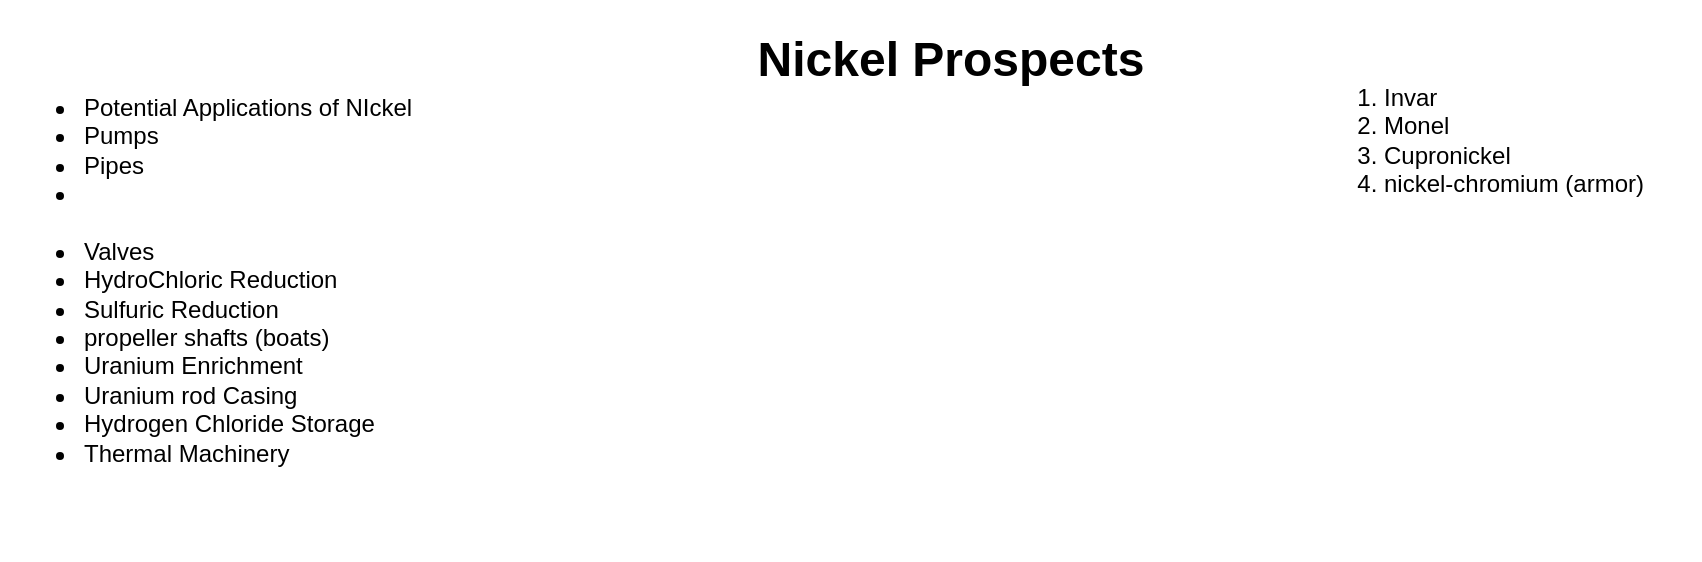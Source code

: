<mxfile>
    <diagram id="iFGa_D4UpRRFrXyIqBg6" name="Page-1">
        <mxGraphModel dx="864" dy="722" grid="1" gridSize="10" guides="1" tooltips="1" connect="1" arrows="1" fold="1" page="1" pageScale="1" pageWidth="850" pageHeight="1100" math="0" shadow="0">
            <root>
                <mxCell id="0"/>
                <mxCell id="1" parent="0"/>
                <mxCell id="2" value="&lt;ul&gt;&lt;li&gt;&lt;span&gt;Potential Applications of NIckel&lt;/span&gt;&lt;/li&gt;&lt;li&gt;Pumps&lt;br&gt;&lt;/li&gt;&lt;li&gt;Pipes&lt;/li&gt;&lt;li&gt;&lt;font color=&quot;#ffffff&quot; style=&quot;font-size: 12px&quot;&gt;&lt;span&gt;direct contact with concentrated hydrofluoric acid&lt;/span&gt;&lt;br&gt;&lt;/font&gt;&lt;/li&gt;&lt;li&gt;Valves&lt;/li&gt;&lt;li&gt;HydroChloric Reduction&lt;br&gt;&lt;/li&gt;&lt;li&gt;Sulfuric Reduction&lt;/li&gt;&lt;li&gt;propeller shafts (boats)&lt;/li&gt;&lt;li&gt;Uranium Enrichment&lt;br&gt;&lt;/li&gt;&lt;li&gt;Uranium rod Casing&lt;/li&gt;&lt;li&gt;Hydrogen Chloride Storage&lt;/li&gt;&lt;li&gt;Thermal Machinery&lt;/li&gt;&lt;/ul&gt;" style="text;strokeColor=none;fillColor=none;html=1;whiteSpace=wrap;verticalAlign=middle;overflow=hidden;" vertex="1" parent="1">
                    <mxGeometry width="260" height="280" as="geometry"/>
                </mxCell>
                <mxCell id="4" value="Nickel Prospects" style="text;strokeColor=none;fillColor=none;html=1;fontSize=24;fontStyle=1;verticalAlign=middle;align=center;" vertex="1" parent="1">
                    <mxGeometry x="250" y="10" width="450" height="40" as="geometry"/>
                </mxCell>
                <mxCell id="5" value="&lt;ol&gt;&lt;li&gt;Invar&lt;/li&gt;&lt;li&gt;Monel&lt;br&gt;&lt;/li&gt;&lt;li&gt;Cupronickel&lt;/li&gt;&lt;li&gt;nickel-chromium (armor)&lt;/li&gt;&lt;/ol&gt;" style="text;strokeColor=none;fillColor=none;html=1;whiteSpace=wrap;verticalAlign=middle;overflow=hidden;" vertex="1" parent="1">
                    <mxGeometry x="650" width="200" height="140" as="geometry"/>
                </mxCell>
            </root>
        </mxGraphModel>
    </diagram>
</mxfile>